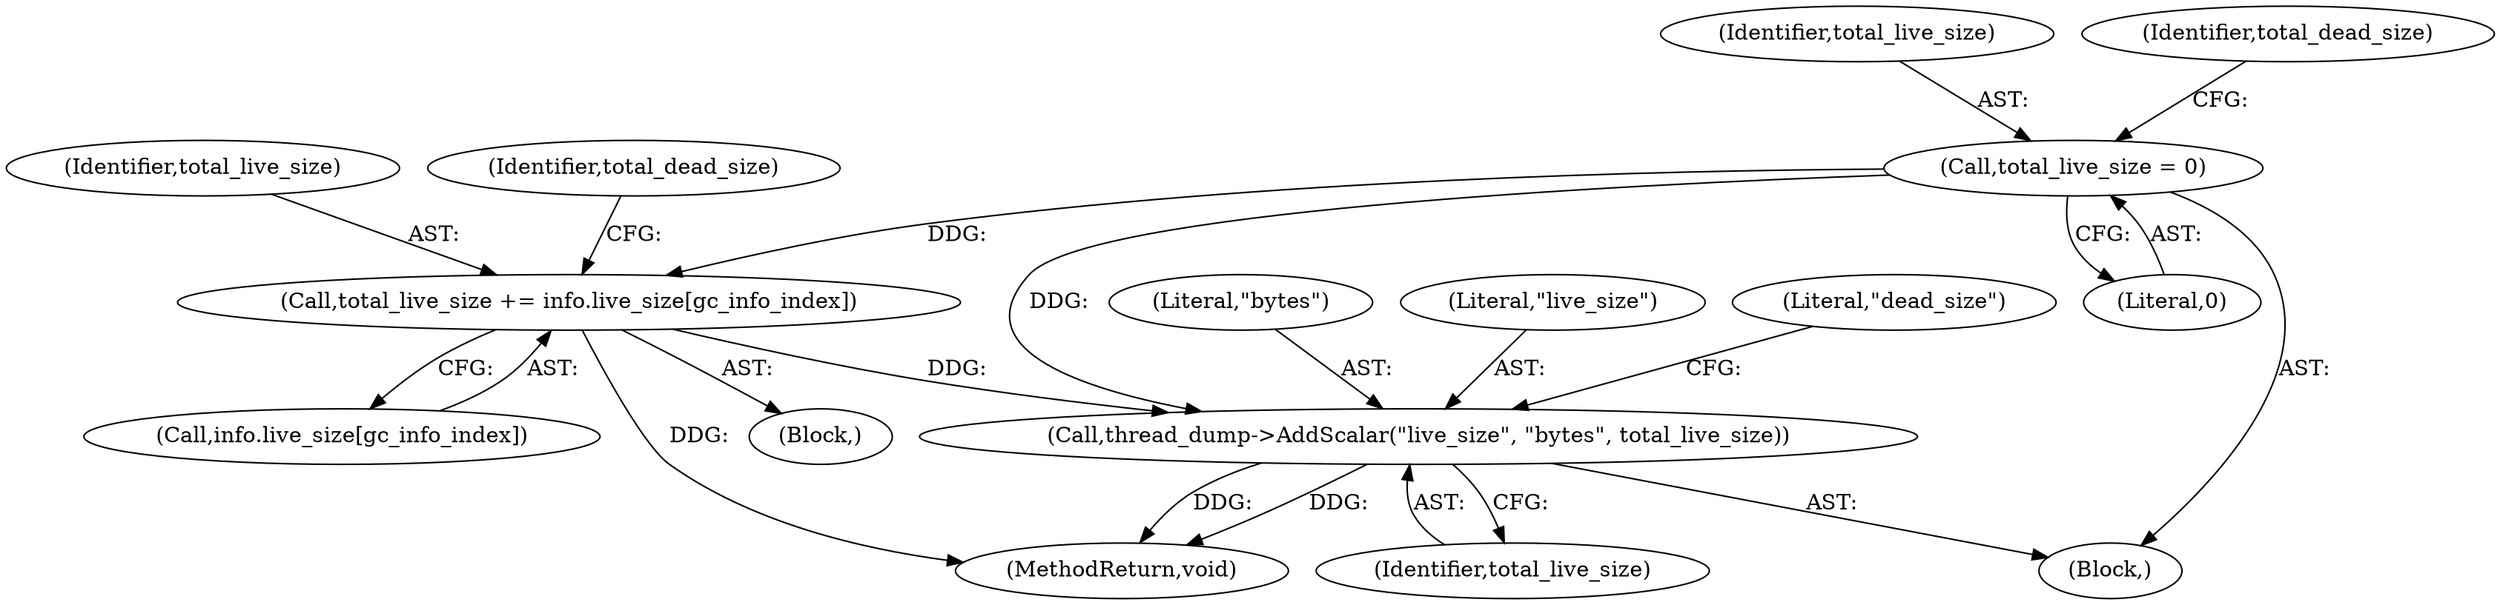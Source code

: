 digraph "0_Chrome_20b65d00ca3d8696430e22efad7485366f8c3a21_2@API" {
"1000244" [label="(Call,thread_dump->AddScalar(\"live_size\", \"bytes\", total_live_size))"];
"1000185" [label="(Call,total_live_size = 0)"];
"1000217" [label="(Call,total_live_size += info.live_size[gc_info_index])"];
"1000246" [label="(Literal,\"bytes\")"];
"1000225" [label="(Identifier,total_dead_size)"];
"1000219" [label="(Call,info.live_size[gc_info_index])"];
"1000102" [label="(Block,)"];
"1000218" [label="(Identifier,total_live_size)"];
"1000185" [label="(Call,total_live_size = 0)"];
"1000245" [label="(Literal,\"live_size\")"];
"1000265" [label="(MethodReturn,void)"];
"1000187" [label="(Literal,0)"];
"1000186" [label="(Identifier,total_live_size)"];
"1000249" [label="(Literal,\"dead_size\")"];
"1000202" [label="(Block,)"];
"1000190" [label="(Identifier,total_dead_size)"];
"1000247" [label="(Identifier,total_live_size)"];
"1000244" [label="(Call,thread_dump->AddScalar(\"live_size\", \"bytes\", total_live_size))"];
"1000217" [label="(Call,total_live_size += info.live_size[gc_info_index])"];
"1000244" -> "1000102"  [label="AST: "];
"1000244" -> "1000247"  [label="CFG: "];
"1000245" -> "1000244"  [label="AST: "];
"1000246" -> "1000244"  [label="AST: "];
"1000247" -> "1000244"  [label="AST: "];
"1000249" -> "1000244"  [label="CFG: "];
"1000244" -> "1000265"  [label="DDG: "];
"1000244" -> "1000265"  [label="DDG: "];
"1000185" -> "1000244"  [label="DDG: "];
"1000217" -> "1000244"  [label="DDG: "];
"1000185" -> "1000102"  [label="AST: "];
"1000185" -> "1000187"  [label="CFG: "];
"1000186" -> "1000185"  [label="AST: "];
"1000187" -> "1000185"  [label="AST: "];
"1000190" -> "1000185"  [label="CFG: "];
"1000185" -> "1000217"  [label="DDG: "];
"1000217" -> "1000202"  [label="AST: "];
"1000217" -> "1000219"  [label="CFG: "];
"1000218" -> "1000217"  [label="AST: "];
"1000219" -> "1000217"  [label="AST: "];
"1000225" -> "1000217"  [label="CFG: "];
"1000217" -> "1000265"  [label="DDG: "];
}
